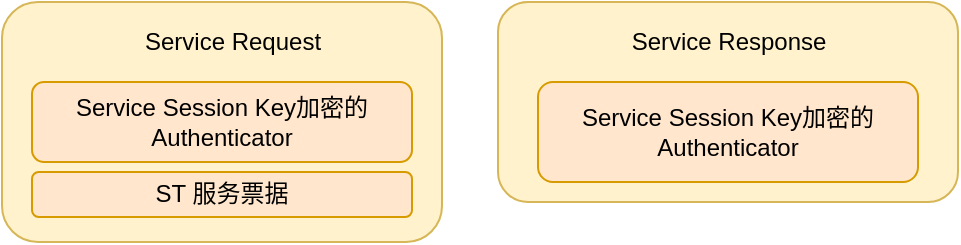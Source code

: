 <mxfile version="12.6.5" type="device"><diagram id="WEx0S0WgO2hSEaeLuPRM" name="第 1 页"><mxGraphModel dx="1422" dy="862" grid="1" gridSize="10" guides="1" tooltips="1" connect="1" arrows="1" fold="1" page="1" pageScale="1" pageWidth="827" pageHeight="1169" math="0" shadow="0"><root><mxCell id="0"/><mxCell id="1" parent="0"/><mxCell id="tXk8h2oUraIf9fqfPfBg-1" value="" style="rounded=1;whiteSpace=wrap;html=1;fillColor=#fff2cc;strokeColor=#d6b656;" parent="1" vertex="1"><mxGeometry x="50" y="250" width="220" height="120" as="geometry"/></mxCell><mxCell id="tXk8h2oUraIf9fqfPfBg-2" value="" style="rounded=1;whiteSpace=wrap;html=1;fillColor=#fff2cc;strokeColor=#d6b656;" parent="1" vertex="1"><mxGeometry x="298" y="250" width="230" height="100" as="geometry"/></mxCell><mxCell id="tXk8h2oUraIf9fqfPfBg-3" value="Service Request" style="text;html=1;align=center;verticalAlign=middle;resizable=0;points=[];autosize=1;" parent="1" vertex="1"><mxGeometry x="115" y="260" width="100" height="20" as="geometry"/></mxCell><mxCell id="tXk8h2oUraIf9fqfPfBg-4" value="Service Response" style="text;html=1;align=center;verticalAlign=middle;resizable=0;points=[];autosize=1;" parent="1" vertex="1"><mxGeometry x="358" y="260" width="110" height="20" as="geometry"/></mxCell><mxCell id="tXk8h2oUraIf9fqfPfBg-6" value="Service Session Key加密的Authenticator" style="rounded=1;whiteSpace=wrap;html=1;fillColor=#ffe6cc;strokeColor=#d79b00;" parent="1" vertex="1"><mxGeometry x="65" y="290" width="190" height="40" as="geometry"/></mxCell><mxCell id="tXk8h2oUraIf9fqfPfBg-7" value="Service Session Key加密的Authenticator" style="rounded=1;whiteSpace=wrap;html=1;fillColor=#ffe6cc;strokeColor=#d79b00;" parent="1" vertex="1"><mxGeometry x="318" y="290" width="190" height="50" as="geometry"/></mxCell><mxCell id="gwU8cQ0EsWBZEwwU3S5a-2" value="ST 服务票据" style="rounded=1;whiteSpace=wrap;html=1;fillColor=#ffe6cc;strokeColor=#d79b00;" parent="1" vertex="1"><mxGeometry x="65" y="335" width="190" height="22.5" as="geometry"/></mxCell></root></mxGraphModel></diagram></mxfile>